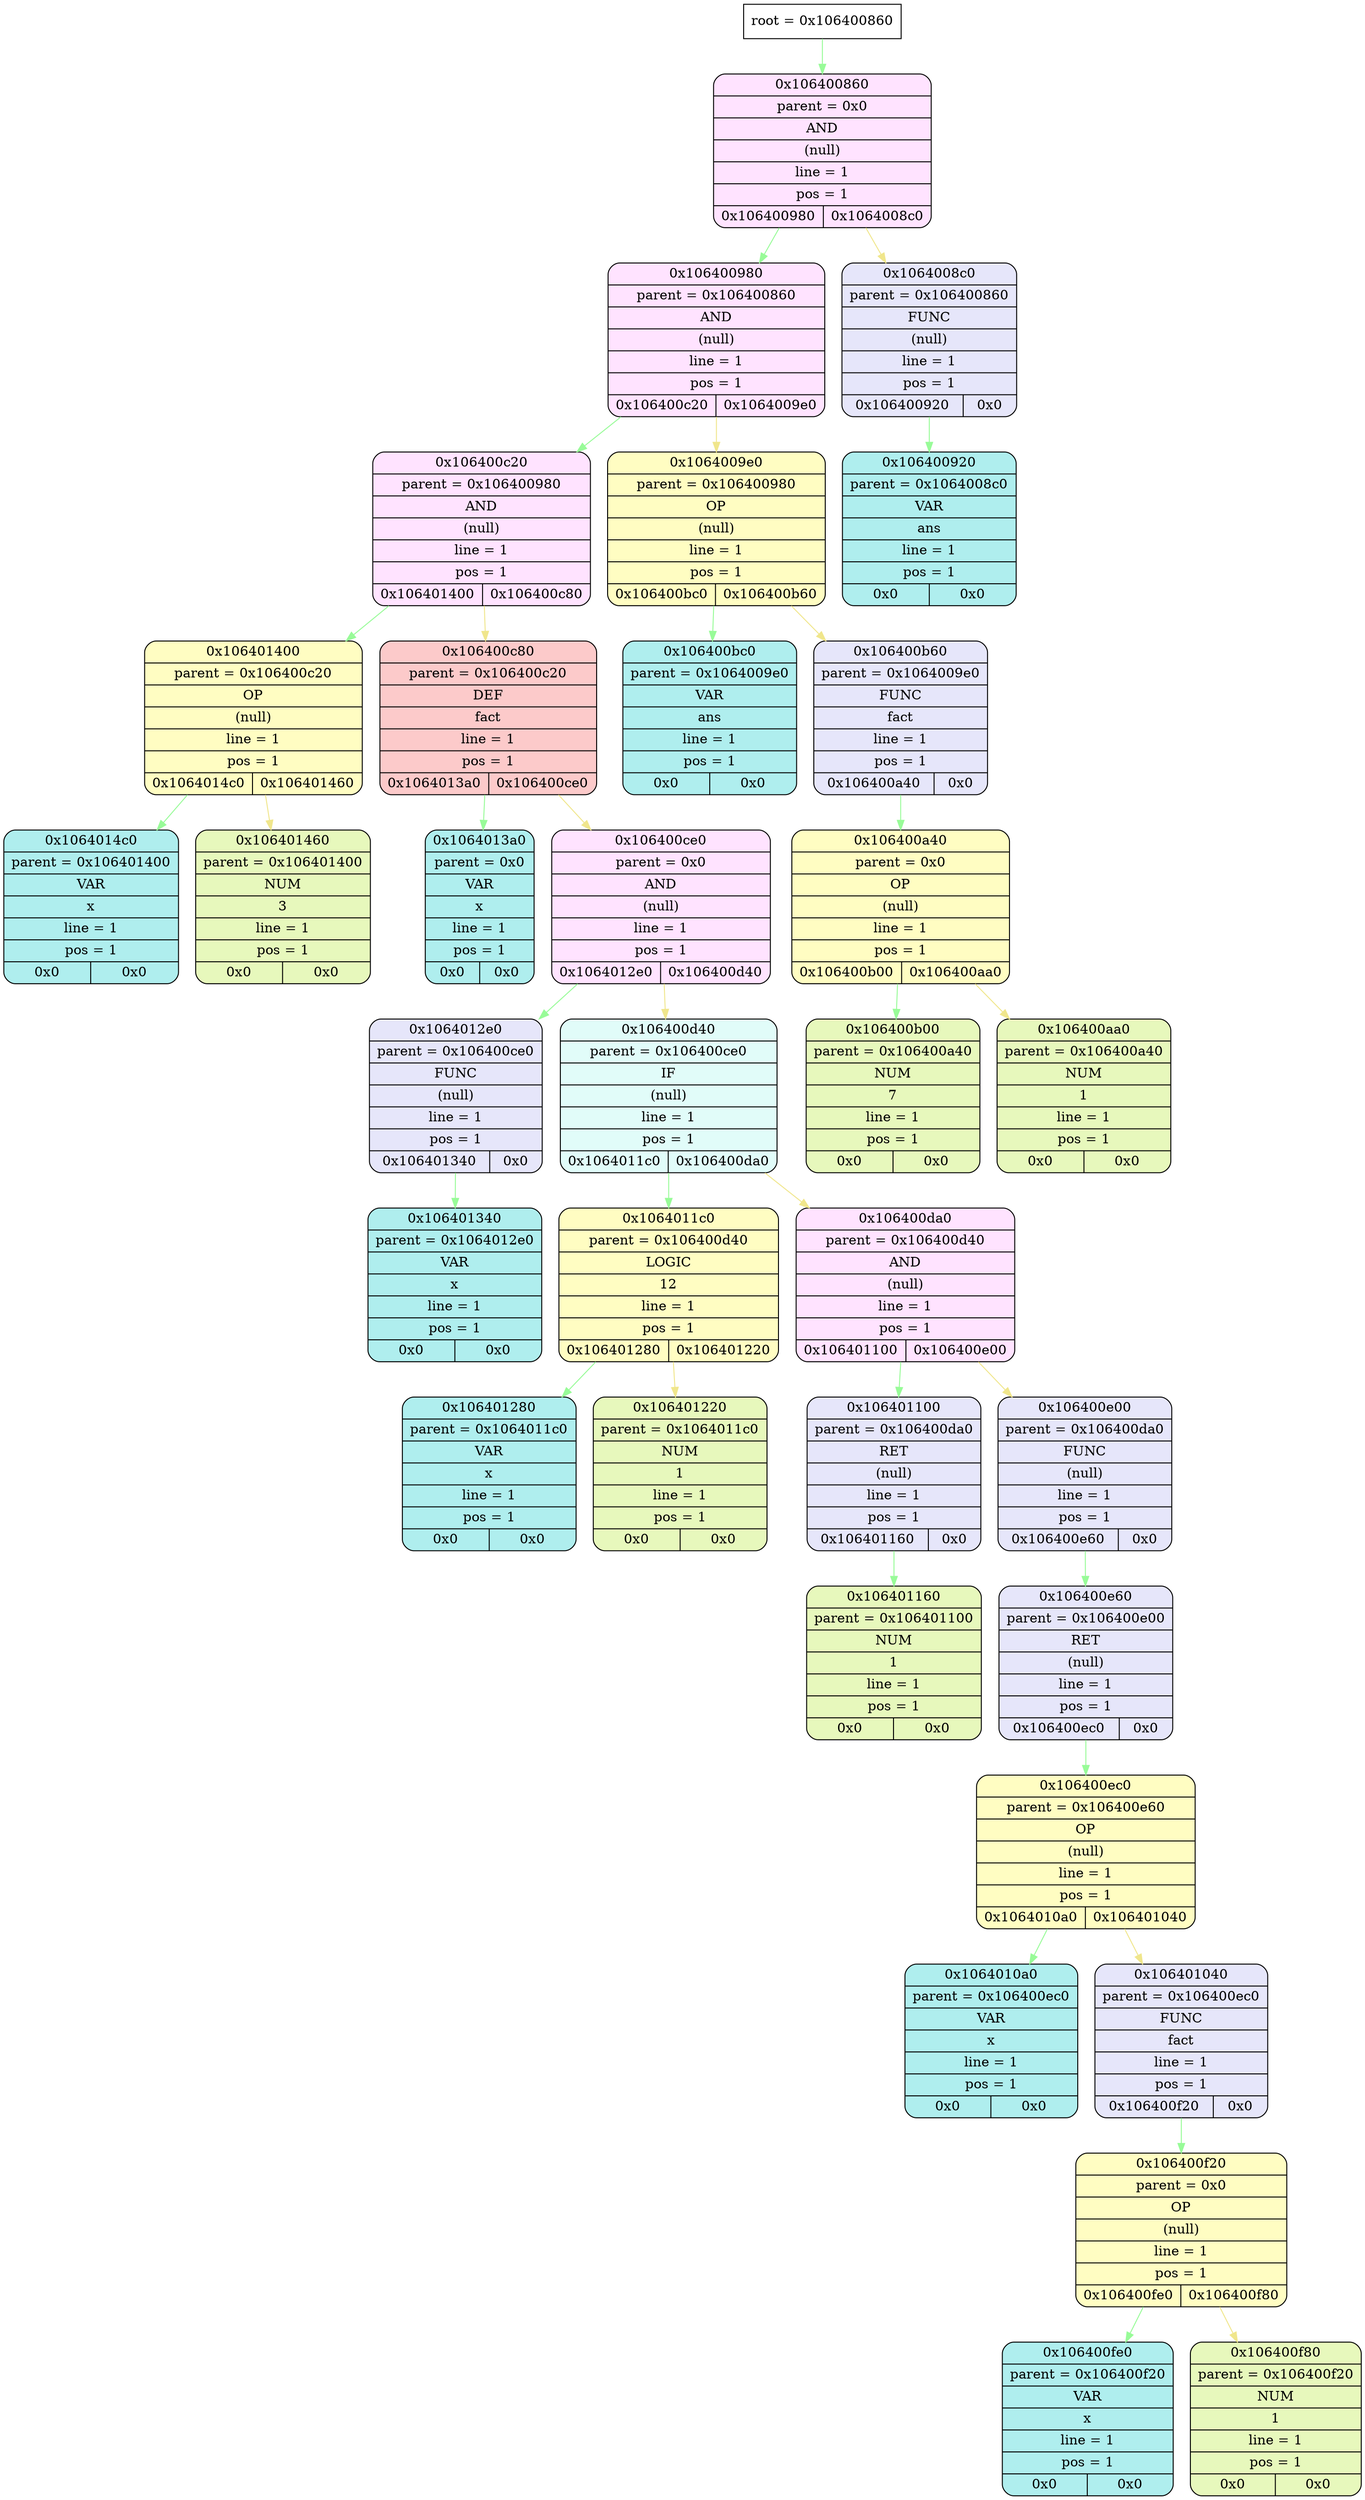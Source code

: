 digraph
{
    node_info[shape = record, label = "{root = 0x106400860}"];

    node_info->node_0x106400860 [color = "#98FB98"];
    node_0x106400860[shape = Mrecord, label = "{{0x106400860} | {parent =  0x0} | {AND} | {(null)} | {line = 1} | {pos = 1} | {0x106400980 | 0x1064008c0}}",
                                        style="filled", fillcolor="#FFE3FF"];
    node_0x106400980[shape = Mrecord, label = "{{0x106400980} | {parent =  0x106400860} | {AND} | {(null)} | {line = 1} | {pos = 1} | {0x106400c20 | 0x1064009e0}}",
                                        style="filled", fillcolor="#FFE3FF"];
    node_0x106400c20[shape = Mrecord, label = "{{0x106400c20} | {parent =  0x106400980} | {AND} | {(null)} | {line = 1} | {pos = 1} | {0x106401400 | 0x106400c80}}",
                                        style="filled", fillcolor="#FFE3FF"];
    node_0x106401400[shape = Mrecord, label = "{{0x106401400} | {parent =  0x106400c20} | {OP} | {(null)} | {line = 1} | {pos = 1} | {0x1064014c0 | 0x106401460}}",
                                        style="filled", fillcolor="#FFFDC2"];
    node_0x1064014c0[shape = Mrecord, label = "{{0x1064014c0} | {parent =  0x106401400} | {VAR} | {x} | {line = 1} | {pos = 1} | {0x0 | 0x0}}",
                                        style="filled", fillcolor="#AFEEEE"];
    node_0x106401460[shape = Mrecord, label = "{{0x106401460} | {parent =  0x106401400} | {NUM} | {3} | {line = 1} | {pos = 1} | {0x0 | 0x0}}",
                style="filled", fillcolor="#E7F8BC"];
    node_0x106400c80[shape = Mrecord, label = "{{0x106400c80} | {parent =  0x106400c20} | {DEF} | {fact} | {line = 1} | {pos = 1} | {0x1064013a0 | 0x106400ce0}}",
                                        style="filled", fillcolor="#FCCACA"];
    node_0x1064013a0[shape = Mrecord, label = "{{0x1064013a0} | {parent =  0x0} | {VAR} | {x} | {line = 1} | {pos = 1} | {0x0 | 0x0}}",
                                        style="filled", fillcolor="#AFEEEE"];
    node_0x106400ce0[shape = Mrecord, label = "{{0x106400ce0} | {parent =  0x0} | {AND} | {(null)} | {line = 1} | {pos = 1} | {0x1064012e0 | 0x106400d40}}",
                                        style="filled", fillcolor="#FFE3FF"];
    node_0x1064012e0[shape = Mrecord, label = "{{0x1064012e0} | {parent =  0x106400ce0} | {FUNC} | {(null)} | {line = 1} | {pos = 1} | {0x106401340 | 0x0}}",
                                        style="filled", fillcolor="#E6E6FA"];
    node_0x106401340[shape = Mrecord, label = "{{0x106401340} | {parent =  0x1064012e0} | {VAR} | {x} | {line = 1} | {pos = 1} | {0x0 | 0x0}}",
                                        style="filled", fillcolor="#AFEEEE"];
    node_0x106400d40[shape = Mrecord, label = "{{0x106400d40} | {parent =  0x106400ce0} | {IF} | {(null)} | {line = 1} | {pos = 1} | {0x1064011c0 | 0x106400da0}}",
                                        style="filled", fillcolor="#E1FCF9"];
    node_0x1064011c0[shape = Mrecord, label = "{{0x1064011c0} | {parent =  0x106400d40} | {LOGIC} | {12} | {line = 1} | {pos = 1} | {0x106401280 | 0x106401220}}",
                style="filled", fillcolor="#FFFDC2"];
    node_0x106401280[shape = Mrecord, label = "{{0x106401280} | {parent =  0x1064011c0} | {VAR} | {x} | {line = 1} | {pos = 1} | {0x0 | 0x0}}",
                                        style="filled", fillcolor="#AFEEEE"];
    node_0x106401220[shape = Mrecord, label = "{{0x106401220} | {parent =  0x1064011c0} | {NUM} | {1} | {line = 1} | {pos = 1} | {0x0 | 0x0}}",
                style="filled", fillcolor="#E7F8BC"];
    node_0x106400da0[shape = Mrecord, label = "{{0x106400da0} | {parent =  0x106400d40} | {AND} | {(null)} | {line = 1} | {pos = 1} | {0x106401100 | 0x106400e00}}",
                                        style="filled", fillcolor="#FFE3FF"];
    node_0x106401100[shape = Mrecord, label = "{{0x106401100} | {parent =  0x106400da0} | {RET} | {(null)} | {line = 1} | {pos = 1} | {0x106401160 | 0x0}}",
                                        style="filled", fillcolor="#E6E6FA"];
    node_0x106401160[shape = Mrecord, label = "{{0x106401160} | {parent =  0x106401100} | {NUM} | {1} | {line = 1} | {pos = 1} | {0x0 | 0x0}}",
                style="filled", fillcolor="#E7F8BC"];
    node_0x106400e00[shape = Mrecord, label = "{{0x106400e00} | {parent =  0x106400da0} | {FUNC} | {(null)} | {line = 1} | {pos = 1} | {0x106400e60 | 0x0}}",
                                        style="filled", fillcolor="#E6E6FA"];
    node_0x106400e60[shape = Mrecord, label = "{{0x106400e60} | {parent =  0x106400e00} | {RET} | {(null)} | {line = 1} | {pos = 1} | {0x106400ec0 | 0x0}}",
                                        style="filled", fillcolor="#E6E6FA"];
    node_0x106400ec0[shape = Mrecord, label = "{{0x106400ec0} | {parent =  0x106400e60} | {OP} | {(null)} | {line = 1} | {pos = 1} | {0x1064010a0 | 0x106401040}}",
                                        style="filled", fillcolor="#FFFDC2"];
    node_0x1064010a0[shape = Mrecord, label = "{{0x1064010a0} | {parent =  0x106400ec0} | {VAR} | {x} | {line = 1} | {pos = 1} | {0x0 | 0x0}}",
                                        style="filled", fillcolor="#AFEEEE"];
    node_0x106401040[shape = Mrecord, label = "{{0x106401040} | {parent =  0x106400ec0} | {FUNC} | {fact} | {line = 1} | {pos = 1} | {0x106400f20 | 0x0}}",
                                        style="filled", fillcolor="#E6E6FA"];
    node_0x106400f20[shape = Mrecord, label = "{{0x106400f20} | {parent =  0x0} | {OP} | {(null)} | {line = 1} | {pos = 1} | {0x106400fe0 | 0x106400f80}}",
                                        style="filled", fillcolor="#FFFDC2"];
    node_0x106400fe0[shape = Mrecord, label = "{{0x106400fe0} | {parent =  0x106400f20} | {VAR} | {x} | {line = 1} | {pos = 1} | {0x0 | 0x0}}",
                                        style="filled", fillcolor="#AFEEEE"];
    node_0x106400f80[shape = Mrecord, label = "{{0x106400f80} | {parent =  0x106400f20} | {NUM} | {1} | {line = 1} | {pos = 1} | {0x0 | 0x0}}",
                style="filled", fillcolor="#E7F8BC"];
    node_0x1064009e0[shape = Mrecord, label = "{{0x1064009e0} | {parent =  0x106400980} | {OP} | {(null)} | {line = 1} | {pos = 1} | {0x106400bc0 | 0x106400b60}}",
                                        style="filled", fillcolor="#FFFDC2"];
    node_0x106400bc0[shape = Mrecord, label = "{{0x106400bc0} | {parent =  0x1064009e0} | {VAR} | {ans} | {line = 1} | {pos = 1} | {0x0 | 0x0}}",
                                        style="filled", fillcolor="#AFEEEE"];
    node_0x106400b60[shape = Mrecord, label = "{{0x106400b60} | {parent =  0x1064009e0} | {FUNC} | {fact} | {line = 1} | {pos = 1} | {0x106400a40 | 0x0}}",
                                        style="filled", fillcolor="#E6E6FA"];
    node_0x106400a40[shape = Mrecord, label = "{{0x106400a40} | {parent =  0x0} | {OP} | {(null)} | {line = 1} | {pos = 1} | {0x106400b00 | 0x106400aa0}}",
                                        style="filled", fillcolor="#FFFDC2"];
    node_0x106400b00[shape = Mrecord, label = "{{0x106400b00} | {parent =  0x106400a40} | {NUM} | {7} | {line = 1} | {pos = 1} | {0x0 | 0x0}}",
                style="filled", fillcolor="#E7F8BC"];
    node_0x106400aa0[shape = Mrecord, label = "{{0x106400aa0} | {parent =  0x106400a40} | {NUM} | {1} | {line = 1} | {pos = 1} | {0x0 | 0x0}}",
                style="filled", fillcolor="#E7F8BC"];
    node_0x1064008c0[shape = Mrecord, label = "{{0x1064008c0} | {parent =  0x106400860} | {FUNC} | {(null)} | {line = 1} | {pos = 1} | {0x106400920 | 0x0}}",
                                        style="filled", fillcolor="#E6E6FA"];
    node_0x106400920[shape = Mrecord, label = "{{0x106400920} | {parent =  0x1064008c0} | {VAR} | {ans} | {line = 1} | {pos = 1} | {0x0 | 0x0}}",
                                        style="filled", fillcolor="#AFEEEE"];
    node_0x106400860->node_0x106400980 [color = "#98FB98"];
    node_0x106400980->node_0x106400c20 [color = "#98FB98"];
    node_0x106400c20->node_0x106401400 [color = "#98FB98"];
    node_0x106401400->node_0x1064014c0 [color = "#98FB98"];
    node_0x106401400->node_0x106401460 [color = "#F0E68C"];
    node_0x106400c20->node_0x106400c80 [color = "#F0E68C"];
    node_0x106400c80->node_0x1064013a0 [color = "#98FB98"];
    node_0x106400c80->node_0x106400ce0 [color = "#F0E68C"];
    node_0x106400ce0->node_0x1064012e0 [color = "#98FB98"];
    node_0x1064012e0->node_0x106401340 [color = "#98FB98"];
    node_0x106400ce0->node_0x106400d40 [color = "#F0E68C"];
    node_0x106400d40->node_0x1064011c0 [color = "#98FB98"];
    node_0x1064011c0->node_0x106401280 [color = "#98FB98"];
    node_0x1064011c0->node_0x106401220 [color = "#F0E68C"];
    node_0x106400d40->node_0x106400da0 [color = "#F0E68C"];
    node_0x106400da0->node_0x106401100 [color = "#98FB98"];
    node_0x106401100->node_0x106401160 [color = "#98FB98"];
    node_0x106400da0->node_0x106400e00 [color = "#F0E68C"];
    node_0x106400e00->node_0x106400e60 [color = "#98FB98"];
    node_0x106400e60->node_0x106400ec0 [color = "#98FB98"];
    node_0x106400ec0->node_0x1064010a0 [color = "#98FB98"];
    node_0x106400ec0->node_0x106401040 [color = "#F0E68C"];
    node_0x106401040->node_0x106400f20 [color = "#98FB98"];
    node_0x106400f20->node_0x106400fe0 [color = "#98FB98"];
    node_0x106400f20->node_0x106400f80 [color = "#F0E68C"];
    node_0x106400980->node_0x1064009e0 [color = "#F0E68C"];
    node_0x1064009e0->node_0x106400bc0 [color = "#98FB98"];
    node_0x1064009e0->node_0x106400b60 [color = "#F0E68C"];
    node_0x106400b60->node_0x106400a40 [color = "#98FB98"];
    node_0x106400a40->node_0x106400b00 [color = "#98FB98"];
    node_0x106400a40->node_0x106400aa0 [color = "#F0E68C"];
    node_0x106400860->node_0x1064008c0 [color = "#F0E68C"];
    node_0x1064008c0->node_0x106400920 [color = "#98FB98"];
}